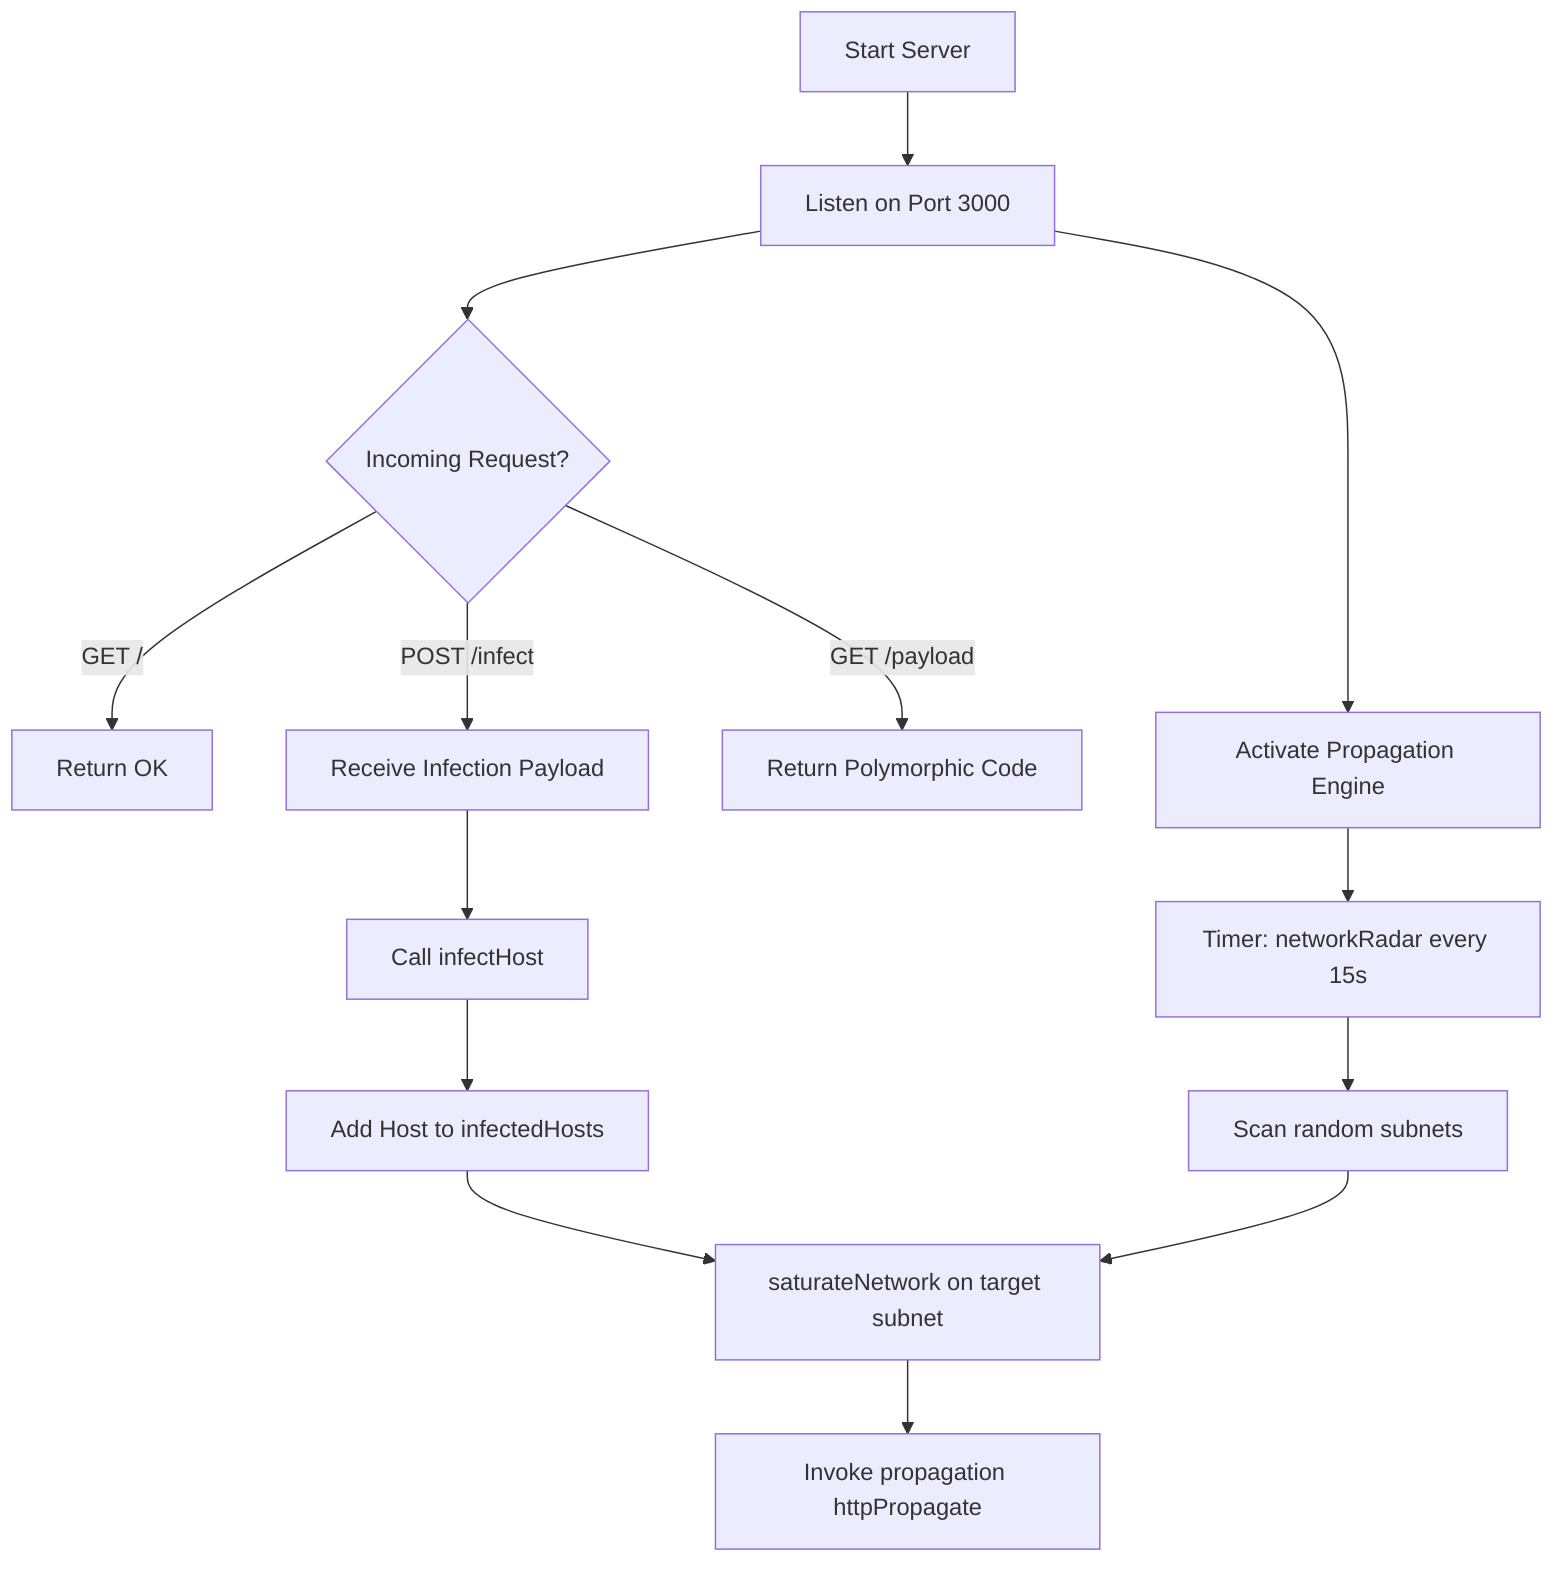 graph TD
  A[Start Server] --> B[Listen on Port 3000]
  B --> C{Incoming Request?}
  C -- GET / --> D[Return OK]
  C -- POST /infect --> E[Receive Infection Payload]
  E --> F[Call infectHost]
  F --> G[Add Host to infectedHosts]
  G --> H[saturateNetwork on target subnet]
  H --> I[Invoke propagation httpPropagate]
  C -- GET /payload --> J[Return Polymorphic Code]
  B --> K[Activate Propagation Engine]
  K --> L[Timer: networkRadar every 15s]
  L --> M[Scan random subnets]
  M --> H